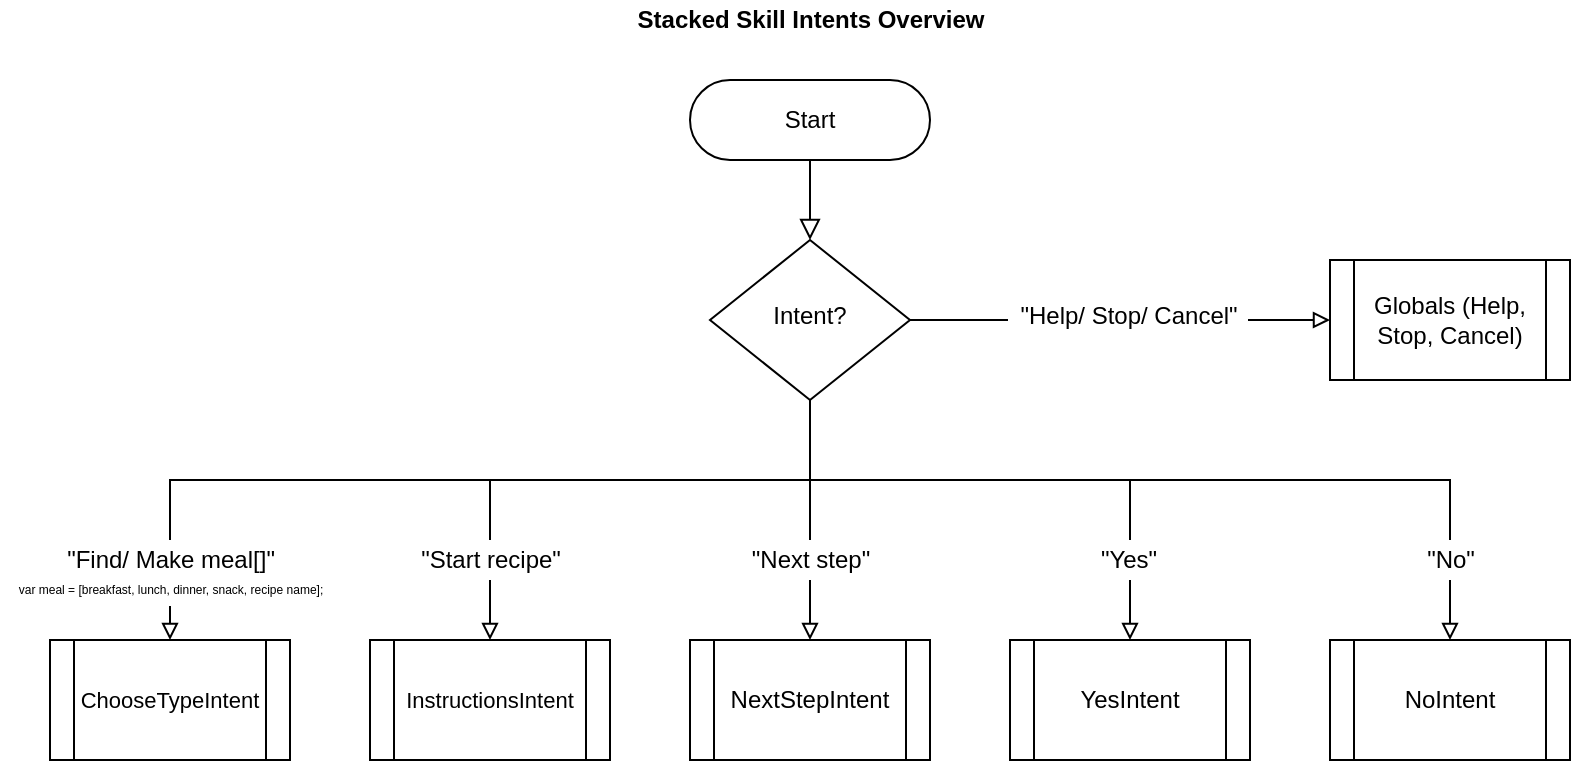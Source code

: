 <mxfile version="13.10.4" type="github">
  <diagram id="C5RBs43oDa-KdzZeNtuy" name="Page-1">
    <mxGraphModel dx="925" dy="642" grid="1" gridSize="10" guides="1" tooltips="1" connect="1" arrows="1" fold="1" page="1" pageScale="1" pageWidth="827" pageHeight="1169" math="0" shadow="0">
      <root>
        <mxCell id="WIyWlLk6GJQsqaUBKTNV-0" />
        <mxCell id="WIyWlLk6GJQsqaUBKTNV-1" parent="WIyWlLk6GJQsqaUBKTNV-0" />
        <mxCell id="WIyWlLk6GJQsqaUBKTNV-2" value="" style="rounded=0;html=1;jettySize=auto;orthogonalLoop=1;fontSize=11;endArrow=block;endFill=0;endSize=8;strokeWidth=1;shadow=0;labelBackgroundColor=none;edgeStyle=orthogonalEdgeStyle;" parent="WIyWlLk6GJQsqaUBKTNV-1" source="WIyWlLk6GJQsqaUBKTNV-3" target="WIyWlLk6GJQsqaUBKTNV-6" edge="1">
          <mxGeometry relative="1" as="geometry" />
        </mxCell>
        <mxCell id="WIyWlLk6GJQsqaUBKTNV-3" value="Start" style="rounded=1;whiteSpace=wrap;html=1;fontSize=12;glass=0;strokeWidth=1;shadow=0;arcSize=50;" parent="WIyWlLk6GJQsqaUBKTNV-1" vertex="1">
          <mxGeometry x="360" y="120" width="120" height="40" as="geometry" />
        </mxCell>
        <mxCell id="jHGCIf2v7M7-TncCkZyQ-35" style="edgeStyle=orthogonalEdgeStyle;rounded=0;orthogonalLoop=1;jettySize=auto;html=1;exitX=0.5;exitY=1;exitDx=0;exitDy=0;endArrow=block;endFill=0;" edge="1" parent="WIyWlLk6GJQsqaUBKTNV-1" source="WIyWlLk6GJQsqaUBKTNV-6" target="jHGCIf2v7M7-TncCkZyQ-14">
          <mxGeometry relative="1" as="geometry">
            <Array as="points">
              <mxPoint x="420" y="320" />
              <mxPoint x="100" y="320" />
            </Array>
          </mxGeometry>
        </mxCell>
        <mxCell id="jHGCIf2v7M7-TncCkZyQ-36" style="edgeStyle=orthogonalEdgeStyle;rounded=0;orthogonalLoop=1;jettySize=auto;html=1;exitX=0.5;exitY=1;exitDx=0;exitDy=0;entryX=0.5;entryY=0;entryDx=0;entryDy=0;endArrow=block;endFill=0;" edge="1" parent="WIyWlLk6GJQsqaUBKTNV-1" source="WIyWlLk6GJQsqaUBKTNV-6" target="jHGCIf2v7M7-TncCkZyQ-13">
          <mxGeometry relative="1" as="geometry">
            <Array as="points">
              <mxPoint x="420" y="320" />
              <mxPoint x="260" y="320" />
            </Array>
          </mxGeometry>
        </mxCell>
        <mxCell id="jHGCIf2v7M7-TncCkZyQ-37" style="edgeStyle=orthogonalEdgeStyle;rounded=0;orthogonalLoop=1;jettySize=auto;html=1;exitX=0.5;exitY=1;exitDx=0;exitDy=0;entryX=0.5;entryY=0;entryDx=0;entryDy=0;endArrow=block;endFill=0;" edge="1" parent="WIyWlLk6GJQsqaUBKTNV-1" source="WIyWlLk6GJQsqaUBKTNV-6" target="jHGCIf2v7M7-TncCkZyQ-8">
          <mxGeometry relative="1" as="geometry" />
        </mxCell>
        <mxCell id="jHGCIf2v7M7-TncCkZyQ-38" style="edgeStyle=orthogonalEdgeStyle;rounded=0;orthogonalLoop=1;jettySize=auto;html=1;exitX=0.5;exitY=1;exitDx=0;exitDy=0;entryX=0.5;entryY=0;entryDx=0;entryDy=0;endArrow=block;endFill=0;" edge="1" parent="WIyWlLk6GJQsqaUBKTNV-1" source="WIyWlLk6GJQsqaUBKTNV-6" target="jHGCIf2v7M7-TncCkZyQ-22">
          <mxGeometry relative="1" as="geometry">
            <Array as="points">
              <mxPoint x="420" y="320" />
              <mxPoint x="580" y="320" />
            </Array>
          </mxGeometry>
        </mxCell>
        <mxCell id="jHGCIf2v7M7-TncCkZyQ-39" style="edgeStyle=orthogonalEdgeStyle;rounded=0;orthogonalLoop=1;jettySize=auto;html=1;exitX=0.5;exitY=1;exitDx=0;exitDy=0;entryX=0.5;entryY=0;entryDx=0;entryDy=0;endArrow=block;endFill=0;" edge="1" parent="WIyWlLk6GJQsqaUBKTNV-1" source="WIyWlLk6GJQsqaUBKTNV-6" target="jHGCIf2v7M7-TncCkZyQ-26">
          <mxGeometry relative="1" as="geometry">
            <Array as="points">
              <mxPoint x="420" y="320" />
              <mxPoint x="740" y="320" />
            </Array>
          </mxGeometry>
        </mxCell>
        <mxCell id="jHGCIf2v7M7-TncCkZyQ-40" style="edgeStyle=orthogonalEdgeStyle;rounded=0;orthogonalLoop=1;jettySize=auto;html=1;exitX=1;exitY=0.5;exitDx=0;exitDy=0;entryX=0;entryY=0.5;entryDx=0;entryDy=0;endArrow=block;endFill=0;" edge="1" parent="WIyWlLk6GJQsqaUBKTNV-1" source="WIyWlLk6GJQsqaUBKTNV-6" target="jHGCIf2v7M7-TncCkZyQ-21">
          <mxGeometry relative="1" as="geometry" />
        </mxCell>
        <mxCell id="WIyWlLk6GJQsqaUBKTNV-6" value="Intent?" style="rhombus;whiteSpace=wrap;html=1;shadow=0;fontFamily=Helvetica;fontSize=12;align=center;strokeWidth=1;spacing=6;spacingTop=-4;" parent="WIyWlLk6GJQsqaUBKTNV-1" vertex="1">
          <mxGeometry x="370" y="200" width="100" height="80" as="geometry" />
        </mxCell>
        <mxCell id="jHGCIf2v7M7-TncCkZyQ-0" value="&lt;b&gt;Stacked Skill Intents Overview&lt;/b&gt;" style="text;html=1;align=center;verticalAlign=middle;resizable=0;points=[];autosize=1;" vertex="1" parent="WIyWlLk6GJQsqaUBKTNV-1">
          <mxGeometry x="325" y="80" width="190" height="20" as="geometry" />
        </mxCell>
        <mxCell id="jHGCIf2v7M7-TncCkZyQ-8" value="NextStepIntent" style="shape=process;whiteSpace=wrap;html=1;backgroundOutline=1;" vertex="1" parent="WIyWlLk6GJQsqaUBKTNV-1">
          <mxGeometry x="360" y="400" width="120" height="60" as="geometry" />
        </mxCell>
        <mxCell id="jHGCIf2v7M7-TncCkZyQ-13" value="&lt;font style=&quot;font-size: 11px&quot;&gt;InstructionsIntent&lt;/font&gt;" style="shape=process;whiteSpace=wrap;html=1;backgroundOutline=1;" vertex="1" parent="WIyWlLk6GJQsqaUBKTNV-1">
          <mxGeometry x="200" y="400" width="120" height="60" as="geometry" />
        </mxCell>
        <mxCell id="jHGCIf2v7M7-TncCkZyQ-14" value="&lt;font style=&quot;font-size: 11px&quot;&gt;ChooseTypeIntent&lt;/font&gt;" style="shape=process;whiteSpace=wrap;html=1;backgroundOutline=1;" vertex="1" parent="WIyWlLk6GJQsqaUBKTNV-1">
          <mxGeometry x="40" y="400" width="120" height="60" as="geometry" />
        </mxCell>
        <mxCell id="jHGCIf2v7M7-TncCkZyQ-21" value="Globals (Help, Stop, Cancel)" style="shape=process;whiteSpace=wrap;html=1;backgroundOutline=1;" vertex="1" parent="WIyWlLk6GJQsqaUBKTNV-1">
          <mxGeometry x="680" y="210" width="120" height="60" as="geometry" />
        </mxCell>
        <mxCell id="jHGCIf2v7M7-TncCkZyQ-22" value="YesIntent" style="shape=process;whiteSpace=wrap;html=1;backgroundOutline=1;" vertex="1" parent="WIyWlLk6GJQsqaUBKTNV-1">
          <mxGeometry x="520" y="400" width="120" height="60" as="geometry" />
        </mxCell>
        <mxCell id="jHGCIf2v7M7-TncCkZyQ-26" value="NoIntent" style="shape=process;whiteSpace=wrap;html=1;backgroundOutline=1;" vertex="1" parent="WIyWlLk6GJQsqaUBKTNV-1">
          <mxGeometry x="680" y="400" width="120" height="60" as="geometry" />
        </mxCell>
        <mxCell id="jHGCIf2v7M7-TncCkZyQ-44" value="&quot;Yes&quot;" style="text;html=1;align=center;verticalAlign=middle;resizable=0;points=[];autosize=1;fillColor=#ffffff;" vertex="1" parent="WIyWlLk6GJQsqaUBKTNV-1">
          <mxGeometry x="559" y="350" width="40" height="20" as="geometry" />
        </mxCell>
        <mxCell id="jHGCIf2v7M7-TncCkZyQ-45" value="&quot;No&quot;" style="text;html=1;align=center;verticalAlign=middle;resizable=0;points=[];autosize=1;fillColor=#ffffff;" vertex="1" parent="WIyWlLk6GJQsqaUBKTNV-1">
          <mxGeometry x="720" y="350" width="40" height="20" as="geometry" />
        </mxCell>
        <mxCell id="jHGCIf2v7M7-TncCkZyQ-47" value="&quot;Next step&quot;" style="text;html=1;align=center;verticalAlign=middle;resizable=0;points=[];autosize=1;fillColor=#ffffff;" vertex="1" parent="WIyWlLk6GJQsqaUBKTNV-1">
          <mxGeometry x="385" y="350" width="70" height="20" as="geometry" />
        </mxCell>
        <mxCell id="jHGCIf2v7M7-TncCkZyQ-48" value="&quot;Start recipe&quot;" style="text;html=1;align=center;verticalAlign=middle;resizable=0;points=[];autosize=1;fillColor=#ffffff;" vertex="1" parent="WIyWlLk6GJQsqaUBKTNV-1">
          <mxGeometry x="215" y="350" width="90" height="20" as="geometry" />
        </mxCell>
        <mxCell id="jHGCIf2v7M7-TncCkZyQ-50" value="&lt;font style=&quot;font-size: 6px&quot;&gt;var meal = [breakfast, lunch, dinner, snack, recipe name];&lt;/font&gt;" style="text;html=1;align=center;verticalAlign=middle;resizable=0;points=[];autosize=1;fillColor=#ffffff;" vertex="1" parent="WIyWlLk6GJQsqaUBKTNV-1">
          <mxGeometry x="15" y="363" width="170" height="20" as="geometry" />
        </mxCell>
        <mxCell id="jHGCIf2v7M7-TncCkZyQ-49" value="&quot;Find/ Make meal[]&quot;" style="text;html=1;align=center;verticalAlign=middle;resizable=0;points=[];autosize=1;fillColor=#ffffff;" vertex="1" parent="WIyWlLk6GJQsqaUBKTNV-1">
          <mxGeometry x="40" y="350" width="120" height="20" as="geometry" />
        </mxCell>
        <mxCell id="jHGCIf2v7M7-TncCkZyQ-52" value="&quot;Help/ Stop/ Cancel&quot;" style="text;html=1;align=center;verticalAlign=middle;resizable=0;points=[];autosize=1;fillColor=#ffffff;" vertex="1" parent="WIyWlLk6GJQsqaUBKTNV-1">
          <mxGeometry x="519" y="228" width="120" height="20" as="geometry" />
        </mxCell>
      </root>
    </mxGraphModel>
  </diagram>
</mxfile>
